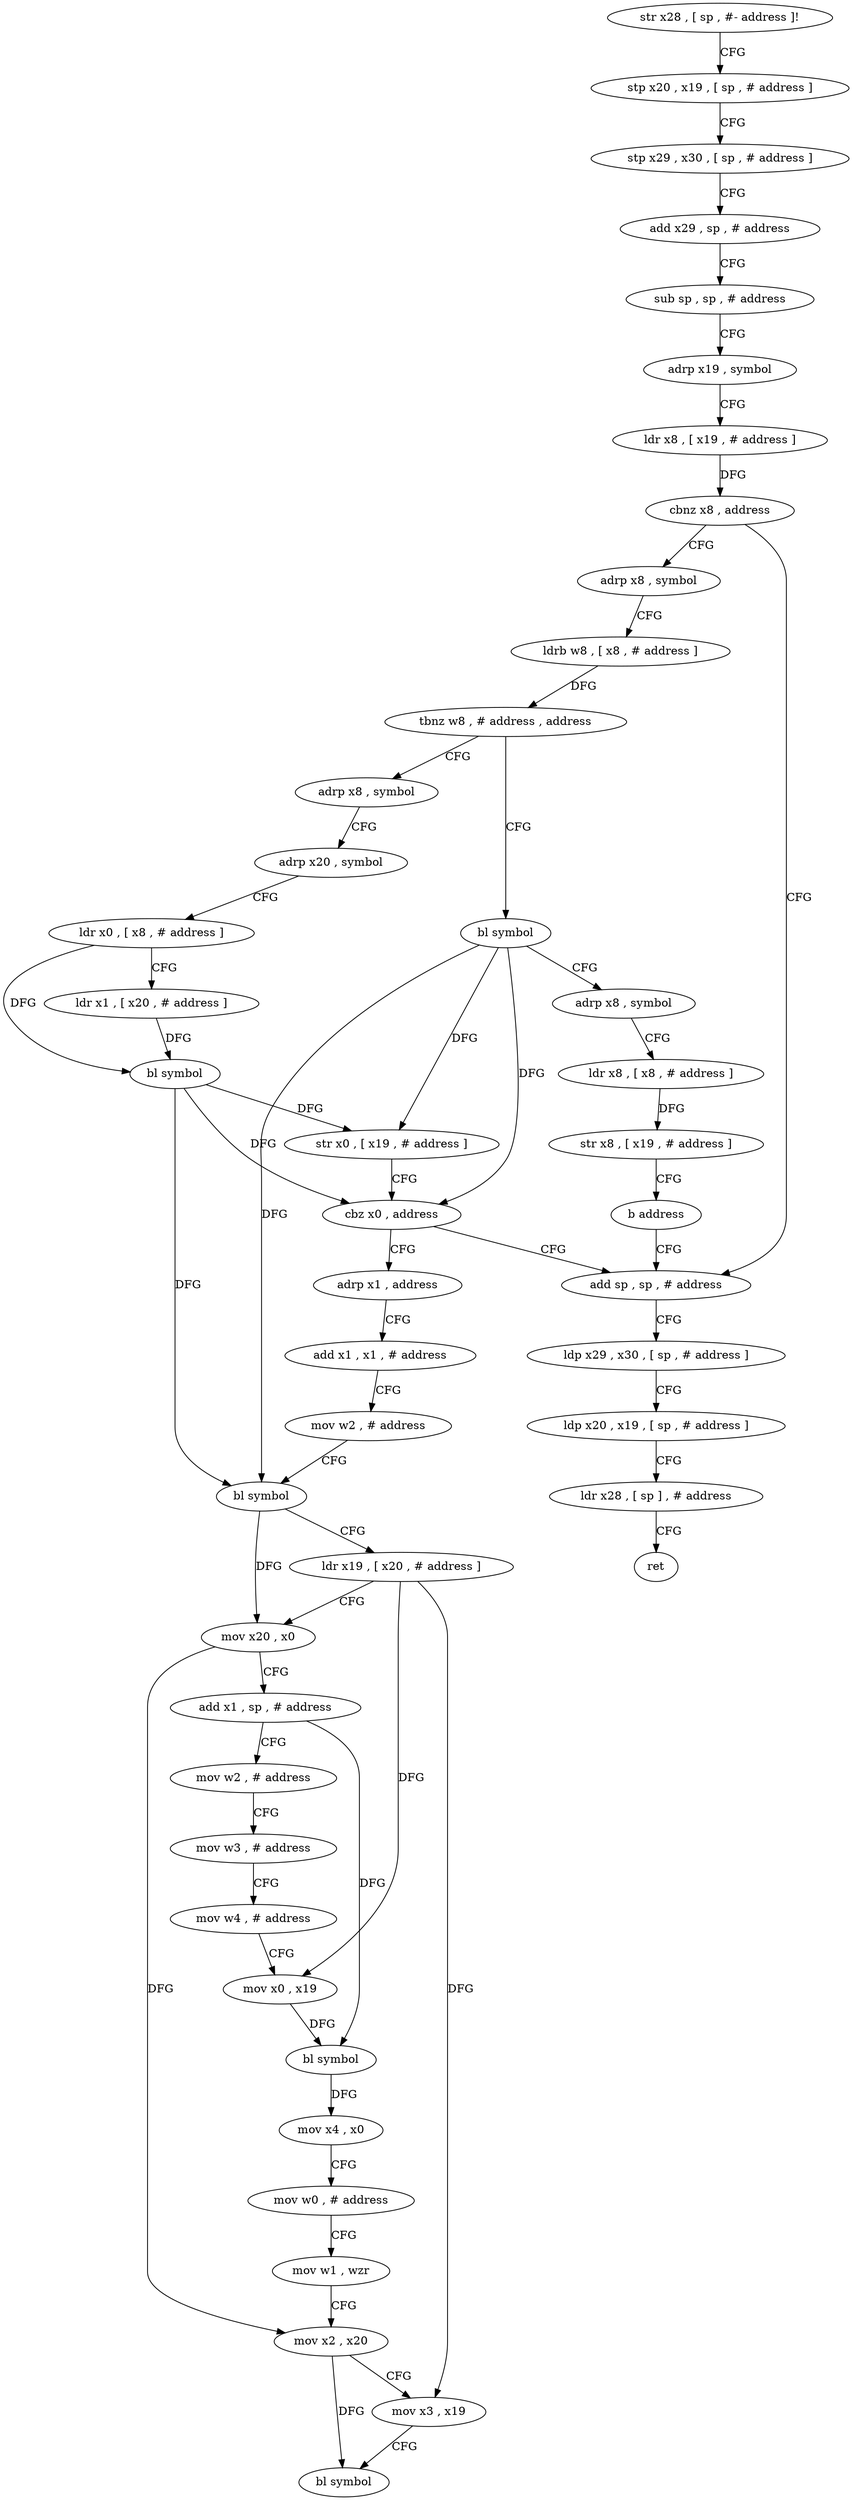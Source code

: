 digraph "func" {
"4214688" [label = "str x28 , [ sp , #- address ]!" ]
"4214692" [label = "stp x20 , x19 , [ sp , # address ]" ]
"4214696" [label = "stp x29 , x30 , [ sp , # address ]" ]
"4214700" [label = "add x29 , sp , # address" ]
"4214704" [label = "sub sp , sp , # address" ]
"4214708" [label = "adrp x19 , symbol" ]
"4214712" [label = "ldr x8 , [ x19 , # address ]" ]
"4214716" [label = "cbnz x8 , address" ]
"4214780" [label = "add sp , sp , # address" ]
"4214720" [label = "adrp x8 , symbol" ]
"4214784" [label = "ldp x29 , x30 , [ sp , # address ]" ]
"4214788" [label = "ldp x20 , x19 , [ sp , # address ]" ]
"4214792" [label = "ldr x28 , [ sp ] , # address" ]
"4214796" [label = "ret" ]
"4214724" [label = "ldrb w8 , [ x8 , # address ]" ]
"4214728" [label = "tbnz w8 , # address , address" ]
"4214752" [label = "adrp x8 , symbol" ]
"4214732" [label = "bl symbol" ]
"4214756" [label = "adrp x20 , symbol" ]
"4214760" [label = "ldr x0 , [ x8 , # address ]" ]
"4214764" [label = "ldr x1 , [ x20 , # address ]" ]
"4214768" [label = "bl symbol" ]
"4214772" [label = "str x0 , [ x19 , # address ]" ]
"4214776" [label = "cbz x0 , address" ]
"4214800" [label = "adrp x1 , address" ]
"4214736" [label = "adrp x8 , symbol" ]
"4214740" [label = "ldr x8 , [ x8 , # address ]" ]
"4214744" [label = "str x8 , [ x19 , # address ]" ]
"4214748" [label = "b address" ]
"4214804" [label = "add x1 , x1 , # address" ]
"4214808" [label = "mov w2 , # address" ]
"4214812" [label = "bl symbol" ]
"4214816" [label = "ldr x19 , [ x20 , # address ]" ]
"4214820" [label = "mov x20 , x0" ]
"4214824" [label = "add x1 , sp , # address" ]
"4214828" [label = "mov w2 , # address" ]
"4214832" [label = "mov w3 , # address" ]
"4214836" [label = "mov w4 , # address" ]
"4214840" [label = "mov x0 , x19" ]
"4214844" [label = "bl symbol" ]
"4214848" [label = "mov x4 , x0" ]
"4214852" [label = "mov w0 , # address" ]
"4214856" [label = "mov w1 , wzr" ]
"4214860" [label = "mov x2 , x20" ]
"4214864" [label = "mov x3 , x19" ]
"4214868" [label = "bl symbol" ]
"4214688" -> "4214692" [ label = "CFG" ]
"4214692" -> "4214696" [ label = "CFG" ]
"4214696" -> "4214700" [ label = "CFG" ]
"4214700" -> "4214704" [ label = "CFG" ]
"4214704" -> "4214708" [ label = "CFG" ]
"4214708" -> "4214712" [ label = "CFG" ]
"4214712" -> "4214716" [ label = "DFG" ]
"4214716" -> "4214780" [ label = "CFG" ]
"4214716" -> "4214720" [ label = "CFG" ]
"4214780" -> "4214784" [ label = "CFG" ]
"4214720" -> "4214724" [ label = "CFG" ]
"4214784" -> "4214788" [ label = "CFG" ]
"4214788" -> "4214792" [ label = "CFG" ]
"4214792" -> "4214796" [ label = "CFG" ]
"4214724" -> "4214728" [ label = "DFG" ]
"4214728" -> "4214752" [ label = "CFG" ]
"4214728" -> "4214732" [ label = "CFG" ]
"4214752" -> "4214756" [ label = "CFG" ]
"4214732" -> "4214736" [ label = "CFG" ]
"4214732" -> "4214772" [ label = "DFG" ]
"4214732" -> "4214776" [ label = "DFG" ]
"4214732" -> "4214812" [ label = "DFG" ]
"4214756" -> "4214760" [ label = "CFG" ]
"4214760" -> "4214764" [ label = "CFG" ]
"4214760" -> "4214768" [ label = "DFG" ]
"4214764" -> "4214768" [ label = "DFG" ]
"4214768" -> "4214772" [ label = "DFG" ]
"4214768" -> "4214776" [ label = "DFG" ]
"4214768" -> "4214812" [ label = "DFG" ]
"4214772" -> "4214776" [ label = "CFG" ]
"4214776" -> "4214800" [ label = "CFG" ]
"4214776" -> "4214780" [ label = "CFG" ]
"4214800" -> "4214804" [ label = "CFG" ]
"4214736" -> "4214740" [ label = "CFG" ]
"4214740" -> "4214744" [ label = "DFG" ]
"4214744" -> "4214748" [ label = "CFG" ]
"4214748" -> "4214780" [ label = "CFG" ]
"4214804" -> "4214808" [ label = "CFG" ]
"4214808" -> "4214812" [ label = "CFG" ]
"4214812" -> "4214816" [ label = "CFG" ]
"4214812" -> "4214820" [ label = "DFG" ]
"4214816" -> "4214820" [ label = "CFG" ]
"4214816" -> "4214840" [ label = "DFG" ]
"4214816" -> "4214864" [ label = "DFG" ]
"4214820" -> "4214824" [ label = "CFG" ]
"4214820" -> "4214860" [ label = "DFG" ]
"4214824" -> "4214828" [ label = "CFG" ]
"4214824" -> "4214844" [ label = "DFG" ]
"4214828" -> "4214832" [ label = "CFG" ]
"4214832" -> "4214836" [ label = "CFG" ]
"4214836" -> "4214840" [ label = "CFG" ]
"4214840" -> "4214844" [ label = "DFG" ]
"4214844" -> "4214848" [ label = "DFG" ]
"4214848" -> "4214852" [ label = "CFG" ]
"4214852" -> "4214856" [ label = "CFG" ]
"4214856" -> "4214860" [ label = "CFG" ]
"4214860" -> "4214864" [ label = "CFG" ]
"4214860" -> "4214868" [ label = "DFG" ]
"4214864" -> "4214868" [ label = "CFG" ]
}
